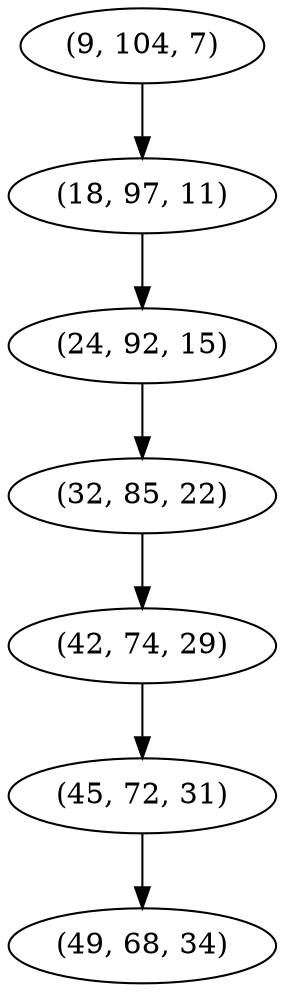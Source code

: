 digraph tree {
    "(9, 104, 7)";
    "(18, 97, 11)";
    "(24, 92, 15)";
    "(32, 85, 22)";
    "(42, 74, 29)";
    "(45, 72, 31)";
    "(49, 68, 34)";
    "(9, 104, 7)" -> "(18, 97, 11)";
    "(18, 97, 11)" -> "(24, 92, 15)";
    "(24, 92, 15)" -> "(32, 85, 22)";
    "(32, 85, 22)" -> "(42, 74, 29)";
    "(42, 74, 29)" -> "(45, 72, 31)";
    "(45, 72, 31)" -> "(49, 68, 34)";
}
